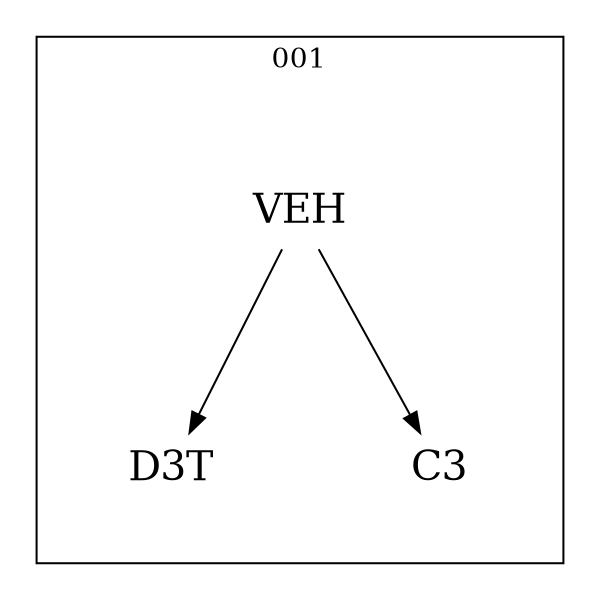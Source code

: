 strict digraph DAGS {
	size = "4,4!" ; ratio ="fill"; subgraph cluster_0{
			labeldoc = "t";
			label = "001";node	[label= VEH, shape = plaintext, fontsize=20] VEH;node	[label= D3T, shape = plaintext, fontsize=20] D3T;node	[label= C3, shape = plaintext, fontsize=20] C3;
VEH->D3T;
VEH->C3;
	}}